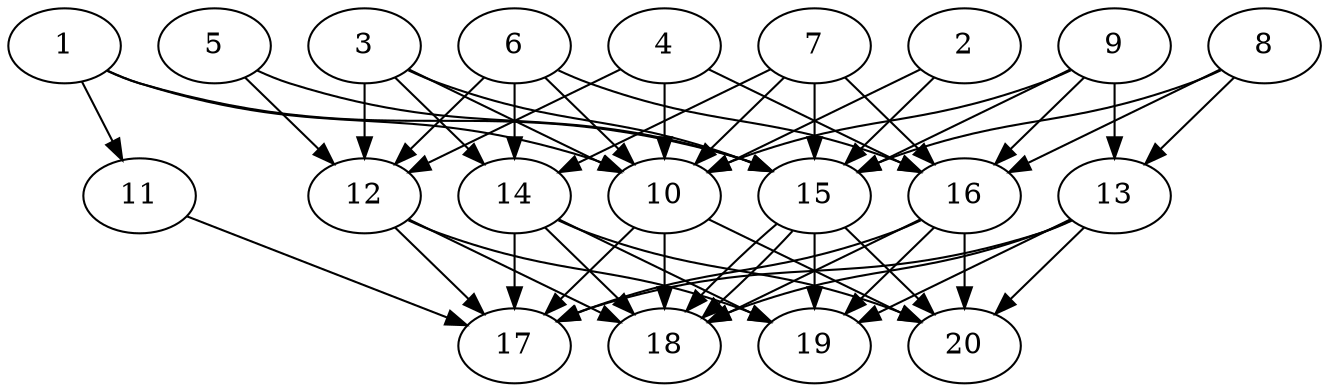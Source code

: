// DAG automatically generated by daggen at Thu Oct  3 13:58:43 2019
// ./daggen --dot -n 20 --ccr 0.5 --fat 0.7 --regular 0.5 --density 0.9 --mindata 5242880 --maxdata 52428800 
digraph G {
  1 [size="90576896", alpha="0.19", expect_size="45288448"] 
  1 -> 10 [size ="45288448"]
  1 -> 11 [size ="45288448"]
  1 -> 15 [size ="45288448"]
  2 [size="82227200", alpha="0.08", expect_size="41113600"] 
  2 -> 10 [size ="41113600"]
  2 -> 15 [size ="41113600"]
  3 [size="54374400", alpha="0.14", expect_size="27187200"] 
  3 -> 10 [size ="27187200"]
  3 -> 12 [size ="27187200"]
  3 -> 14 [size ="27187200"]
  3 -> 15 [size ="27187200"]
  4 [size="35846144", alpha="0.17", expect_size="17923072"] 
  4 -> 10 [size ="17923072"]
  4 -> 12 [size ="17923072"]
  4 -> 16 [size ="17923072"]
  5 [size="104093696", alpha="0.05", expect_size="52046848"] 
  5 -> 12 [size ="52046848"]
  5 -> 15 [size ="52046848"]
  6 [size="82413568", alpha="0.10", expect_size="41206784"] 
  6 -> 10 [size ="41206784"]
  6 -> 12 [size ="41206784"]
  6 -> 14 [size ="41206784"]
  6 -> 16 [size ="41206784"]
  7 [size="44009472", alpha="0.15", expect_size="22004736"] 
  7 -> 10 [size ="22004736"]
  7 -> 14 [size ="22004736"]
  7 -> 15 [size ="22004736"]
  7 -> 16 [size ="22004736"]
  8 [size="11339776", alpha="0.02", expect_size="5669888"] 
  8 -> 13 [size ="5669888"]
  8 -> 15 [size ="5669888"]
  8 -> 16 [size ="5669888"]
  9 [size="53940224", alpha="0.07", expect_size="26970112"] 
  9 -> 10 [size ="26970112"]
  9 -> 13 [size ="26970112"]
  9 -> 15 [size ="26970112"]
  9 -> 16 [size ="26970112"]
  10 [size="51896320", alpha="0.15", expect_size="25948160"] 
  10 -> 17 [size ="25948160"]
  10 -> 18 [size ="25948160"]
  10 -> 20 [size ="25948160"]
  11 [size="75759616", alpha="0.09", expect_size="37879808"] 
  11 -> 17 [size ="37879808"]
  12 [size="71413760", alpha="0.15", expect_size="35706880"] 
  12 -> 17 [size ="35706880"]
  12 -> 18 [size ="35706880"]
  12 -> 19 [size ="35706880"]
  13 [size="15609856", alpha="0.16", expect_size="7804928"] 
  13 -> 17 [size ="7804928"]
  13 -> 18 [size ="7804928"]
  13 -> 19 [size ="7804928"]
  13 -> 20 [size ="7804928"]
  14 [size="80232448", alpha="0.08", expect_size="40116224"] 
  14 -> 17 [size ="40116224"]
  14 -> 18 [size ="40116224"]
  14 -> 19 [size ="40116224"]
  14 -> 20 [size ="40116224"]
  15 [size="66603008", alpha="0.06", expect_size="33301504"] 
  15 -> 18 [size ="33301504"]
  15 -> 18 [size ="33301504"]
  15 -> 19 [size ="33301504"]
  15 -> 20 [size ="33301504"]
  16 [size="89376768", alpha="0.16", expect_size="44688384"] 
  16 -> 17 [size ="44688384"]
  16 -> 18 [size ="44688384"]
  16 -> 19 [size ="44688384"]
  16 -> 20 [size ="44688384"]
  17 [size="41285632", alpha="0.12", expect_size="20642816"] 
  18 [size="19097600", alpha="0.00", expect_size="9548800"] 
  19 [size="28096512", alpha="0.02", expect_size="14048256"] 
  20 [size="61294592", alpha="0.18", expect_size="30647296"] 
}
